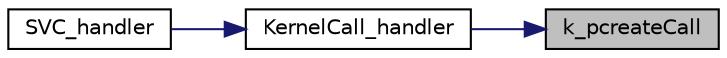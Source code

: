 digraph "k_pcreateCall"
{
 // LATEX_PDF_SIZE
  edge [fontname="Helvetica",fontsize="10",labelfontname="Helvetica",labelfontsize="10"];
  node [fontname="Helvetica",fontsize="10",shape=record];
  rankdir="RL";
  Node1 [label="k_pcreateCall",height=0.2,width=0.4,color="black", fillcolor="grey75", style="filled", fontcolor="black",tooltip="Performs all operations required for process allocation."];
  Node1 -> Node2 [dir="back",color="midnightblue",fontsize="10",style="solid"];
  Node2 [label="KernelCall_handler",height=0.2,width=0.4,color="black", fillcolor="white", style="filled",URL="$k__handlers_8h.html#a53c69e53135737e747747a3a6eb8dd69",tooltip="Kernel Call Handler function."];
  Node2 -> Node3 [dir="back",color="midnightblue",fontsize="10",style="solid"];
  Node3 [label="SVC_handler",height=0.2,width=0.4,color="black", fillcolor="white", style="filled",URL="$k__handlers_8c.html#a5703d8fe19774bd873f7d7db5cd60242",tooltip="Supervisor Call trap handler."];
}
